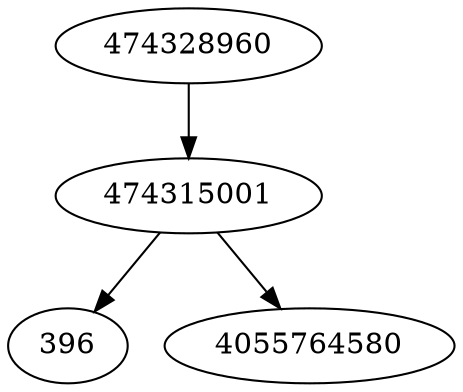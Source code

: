 strict digraph  {
474328960;
396;
4055764580;
474315001;
474328960 -> 474315001;
474315001 -> 396;
474315001 -> 4055764580;
}
